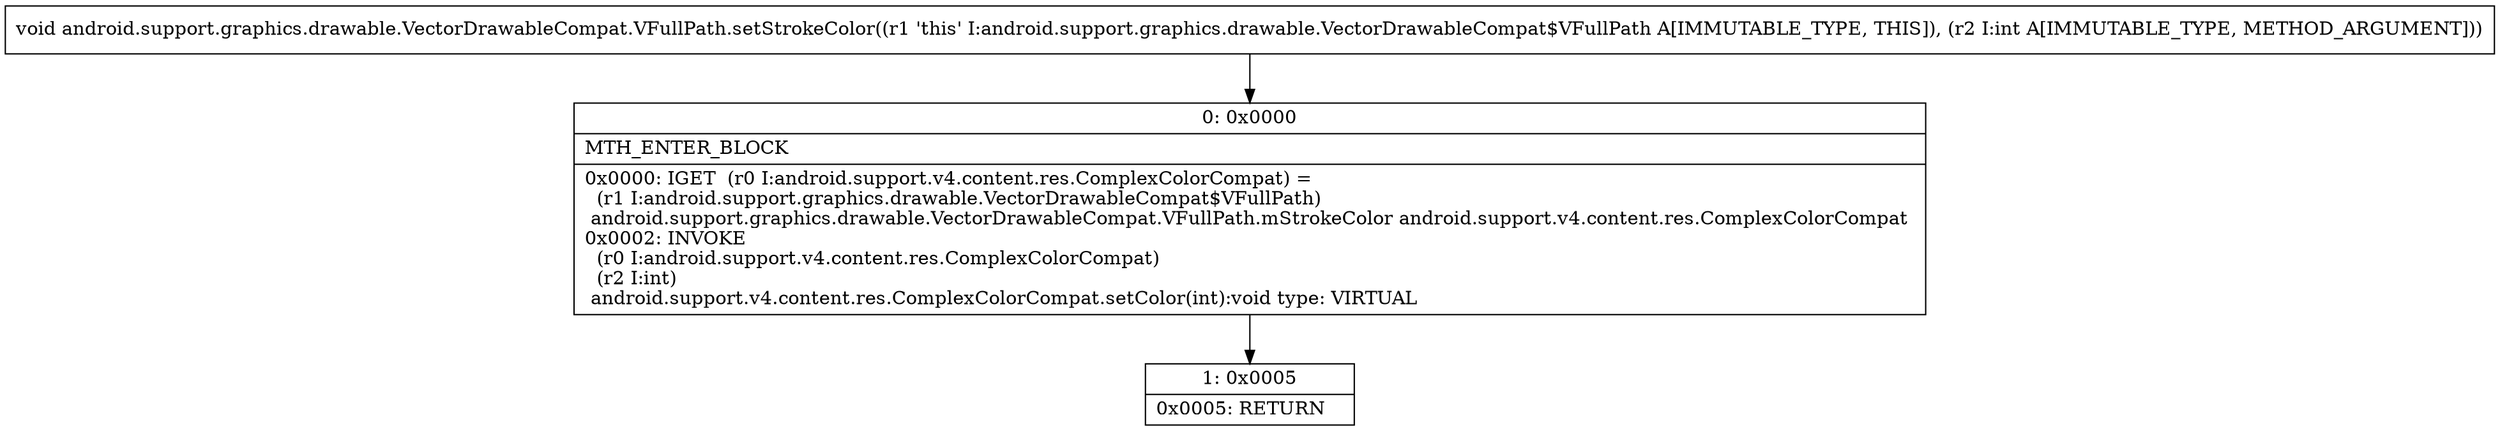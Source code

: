 digraph "CFG forandroid.support.graphics.drawable.VectorDrawableCompat.VFullPath.setStrokeColor(I)V" {
Node_0 [shape=record,label="{0\:\ 0x0000|MTH_ENTER_BLOCK\l|0x0000: IGET  (r0 I:android.support.v4.content.res.ComplexColorCompat) = \l  (r1 I:android.support.graphics.drawable.VectorDrawableCompat$VFullPath)\l android.support.graphics.drawable.VectorDrawableCompat.VFullPath.mStrokeColor android.support.v4.content.res.ComplexColorCompat \l0x0002: INVOKE  \l  (r0 I:android.support.v4.content.res.ComplexColorCompat)\l  (r2 I:int)\l android.support.v4.content.res.ComplexColorCompat.setColor(int):void type: VIRTUAL \l}"];
Node_1 [shape=record,label="{1\:\ 0x0005|0x0005: RETURN   \l}"];
MethodNode[shape=record,label="{void android.support.graphics.drawable.VectorDrawableCompat.VFullPath.setStrokeColor((r1 'this' I:android.support.graphics.drawable.VectorDrawableCompat$VFullPath A[IMMUTABLE_TYPE, THIS]), (r2 I:int A[IMMUTABLE_TYPE, METHOD_ARGUMENT])) }"];
MethodNode -> Node_0;
Node_0 -> Node_1;
}


